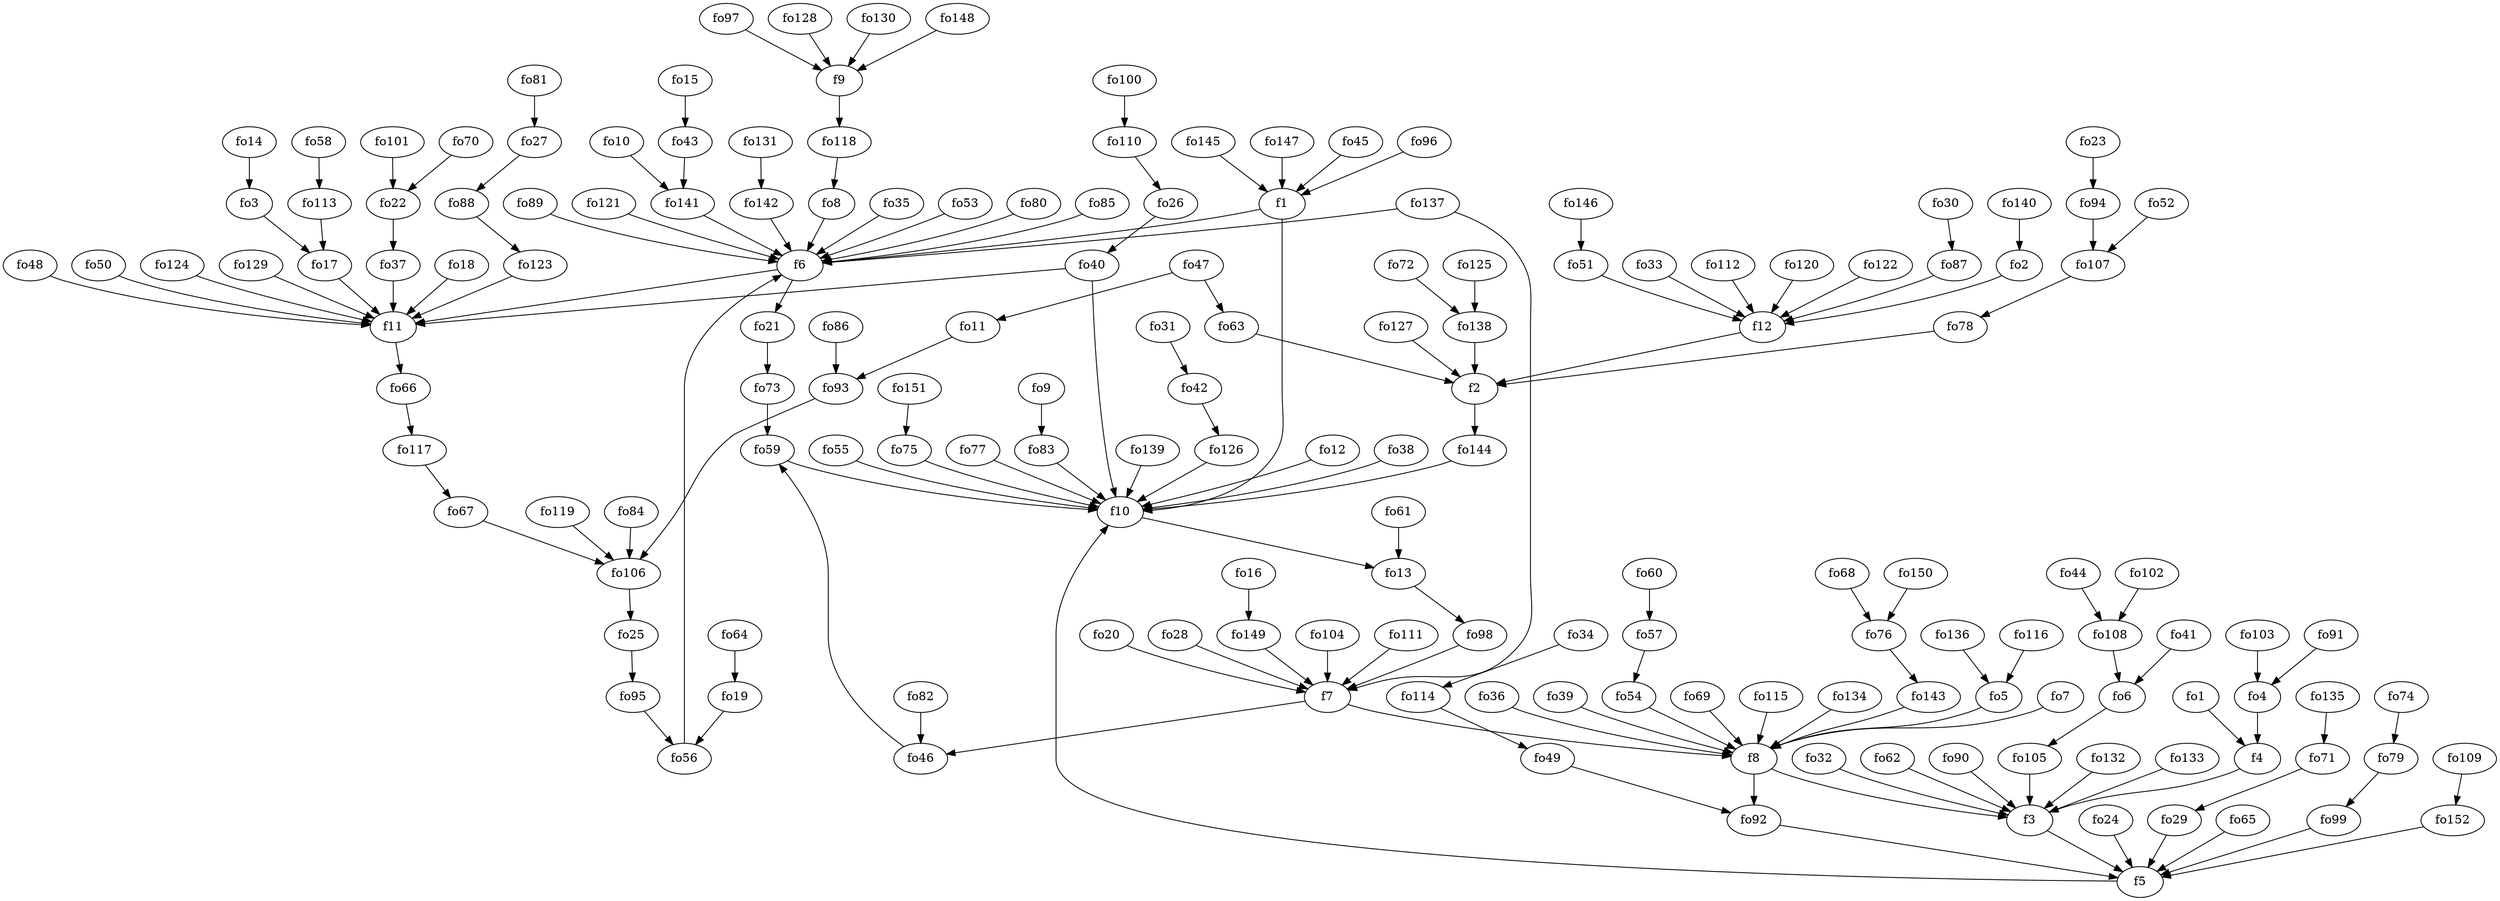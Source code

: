 strict digraph  {
f1;
f2;
f3;
f4;
f5;
f6;
f7;
f8;
f9;
f10;
f11;
f12;
fo1;
fo2;
fo3;
fo4;
fo5;
fo6;
fo7;
fo8;
fo9;
fo10;
fo11;
fo12;
fo13;
fo14;
fo15;
fo16;
fo17;
fo18;
fo19;
fo20;
fo21;
fo22;
fo23;
fo24;
fo25;
fo26;
fo27;
fo28;
fo29;
fo30;
fo31;
fo32;
fo33;
fo34;
fo35;
fo36;
fo37;
fo38;
fo39;
fo40;
fo41;
fo42;
fo43;
fo44;
fo45;
fo46;
fo47;
fo48;
fo49;
fo50;
fo51;
fo52;
fo53;
fo54;
fo55;
fo56;
fo57;
fo58;
fo59;
fo60;
fo61;
fo62;
fo63;
fo64;
fo65;
fo66;
fo67;
fo68;
fo69;
fo70;
fo71;
fo72;
fo73;
fo74;
fo75;
fo76;
fo77;
fo78;
fo79;
fo80;
fo81;
fo82;
fo83;
fo84;
fo85;
fo86;
fo87;
fo88;
fo89;
fo90;
fo91;
fo92;
fo93;
fo94;
fo95;
fo96;
fo97;
fo98;
fo99;
fo100;
fo101;
fo102;
fo103;
fo104;
fo105;
fo106;
fo107;
fo108;
fo109;
fo110;
fo111;
fo112;
fo113;
fo114;
fo115;
fo116;
fo117;
fo118;
fo119;
fo120;
fo121;
fo122;
fo123;
fo124;
fo125;
fo126;
fo127;
fo128;
fo129;
fo130;
fo131;
fo132;
fo133;
fo134;
fo135;
fo136;
fo137;
fo138;
fo139;
fo140;
fo141;
fo142;
fo143;
fo144;
fo145;
fo146;
fo147;
fo148;
fo149;
fo150;
fo151;
fo152;
f1 -> f10  [weight=2];
f1 -> f6  [weight=2];
f2 -> fo144  [weight=2];
f3 -> f5  [weight=2];
f4 -> f3  [weight=2];
f5 -> f10  [weight=2];
f6 -> fo21  [weight=2];
f6 -> f11  [weight=2];
f7 -> fo46  [weight=2];
f7 -> f8  [weight=2];
f8 -> f3  [weight=2];
f8 -> fo92  [weight=2];
f9 -> fo118  [weight=2];
f10 -> fo13  [weight=2];
f11 -> fo66  [weight=2];
f12 -> f2  [weight=2];
fo1 -> f4  [weight=2];
fo2 -> f12  [weight=2];
fo3 -> fo17  [weight=2];
fo4 -> f4  [weight=2];
fo5 -> f8  [weight=2];
fo6 -> fo105  [weight=2];
fo7 -> f8  [weight=2];
fo8 -> f6  [weight=2];
fo9 -> fo83  [weight=2];
fo10 -> fo141  [weight=2];
fo11 -> fo93  [weight=2];
fo12 -> f10  [weight=2];
fo13 -> fo98  [weight=2];
fo14 -> fo3  [weight=2];
fo15 -> fo43  [weight=2];
fo16 -> fo149  [weight=2];
fo17 -> f11  [weight=2];
fo18 -> f11  [weight=2];
fo19 -> fo56  [weight=2];
fo20 -> f7  [weight=2];
fo21 -> fo73  [weight=2];
fo22 -> fo37  [weight=2];
fo23 -> fo94  [weight=2];
fo24 -> f5  [weight=2];
fo25 -> fo95  [weight=2];
fo26 -> fo40  [weight=2];
fo27 -> fo88  [weight=2];
fo28 -> f7  [weight=2];
fo29 -> f5  [weight=2];
fo30 -> fo87  [weight=2];
fo31 -> fo42  [weight=2];
fo32 -> f3  [weight=2];
fo33 -> f12  [weight=2];
fo34 -> fo114  [weight=2];
fo35 -> f6  [weight=2];
fo36 -> f8  [weight=2];
fo37 -> f11  [weight=2];
fo38 -> f10  [weight=2];
fo39 -> f8  [weight=2];
fo40 -> f10  [weight=2];
fo40 -> f11  [weight=2];
fo41 -> fo6  [weight=2];
fo42 -> fo126  [weight=2];
fo43 -> fo141  [weight=2];
fo44 -> fo108  [weight=2];
fo45 -> f1  [weight=2];
fo46 -> fo59  [weight=2];
fo47 -> fo11  [weight=2];
fo47 -> fo63  [weight=2];
fo48 -> f11  [weight=2];
fo49 -> fo92  [weight=2];
fo50 -> f11  [weight=2];
fo51 -> f12  [weight=2];
fo52 -> fo107  [weight=2];
fo53 -> f6  [weight=2];
fo54 -> f8  [weight=2];
fo55 -> f10  [weight=2];
fo56 -> f6  [weight=2];
fo57 -> fo54  [weight=2];
fo58 -> fo113  [weight=2];
fo59 -> f10  [weight=2];
fo60 -> fo57  [weight=2];
fo61 -> fo13  [weight=2];
fo62 -> f3  [weight=2];
fo63 -> f2  [weight=2];
fo64 -> fo19  [weight=2];
fo65 -> f5  [weight=2];
fo66 -> fo117  [weight=2];
fo67 -> fo106  [weight=2];
fo68 -> fo76  [weight=2];
fo69 -> f8  [weight=2];
fo70 -> fo22  [weight=2];
fo71 -> fo29  [weight=2];
fo72 -> fo138  [weight=2];
fo73 -> fo59  [weight=2];
fo74 -> fo79  [weight=2];
fo75 -> f10  [weight=2];
fo76 -> fo143  [weight=2];
fo77 -> f10  [weight=2];
fo78 -> f2  [weight=2];
fo79 -> fo99  [weight=2];
fo80 -> f6  [weight=2];
fo81 -> fo27  [weight=2];
fo82 -> fo46  [weight=2];
fo83 -> f10  [weight=2];
fo84 -> fo106  [weight=2];
fo85 -> f6  [weight=2];
fo86 -> fo93  [weight=2];
fo87 -> f12  [weight=2];
fo88 -> fo123  [weight=2];
fo89 -> f6  [weight=2];
fo90 -> f3  [weight=2];
fo91 -> fo4  [weight=2];
fo92 -> f5  [weight=2];
fo93 -> fo106  [weight=2];
fo94 -> fo107  [weight=2];
fo95 -> fo56  [weight=2];
fo96 -> f1  [weight=2];
fo97 -> f9  [weight=2];
fo98 -> f7  [weight=2];
fo99 -> f5  [weight=2];
fo100 -> fo110  [weight=2];
fo101 -> fo22  [weight=2];
fo102 -> fo108  [weight=2];
fo103 -> fo4  [weight=2];
fo104 -> f7  [weight=2];
fo105 -> f3  [weight=2];
fo106 -> fo25  [weight=2];
fo107 -> fo78  [weight=2];
fo108 -> fo6  [weight=2];
fo109 -> fo152  [weight=2];
fo110 -> fo26  [weight=2];
fo111 -> f7  [weight=2];
fo112 -> f12  [weight=2];
fo113 -> fo17  [weight=2];
fo114 -> fo49  [weight=2];
fo115 -> f8  [weight=2];
fo116 -> fo5  [weight=2];
fo117 -> fo67  [weight=2];
fo118 -> fo8  [weight=2];
fo119 -> fo106  [weight=2];
fo120 -> f12  [weight=2];
fo121 -> f6  [weight=2];
fo122 -> f12  [weight=2];
fo123 -> f11  [weight=2];
fo124 -> f11  [weight=2];
fo125 -> fo138  [weight=2];
fo126 -> f10  [weight=2];
fo127 -> f2  [weight=2];
fo128 -> f9  [weight=2];
fo129 -> f11  [weight=2];
fo130 -> f9  [weight=2];
fo131 -> fo142  [weight=2];
fo132 -> f3  [weight=2];
fo133 -> f3  [weight=2];
fo134 -> f8  [weight=2];
fo135 -> fo71  [weight=2];
fo136 -> fo5  [weight=2];
fo137 -> f7  [weight=2];
fo137 -> f6  [weight=2];
fo138 -> f2  [weight=2];
fo139 -> f10  [weight=2];
fo140 -> fo2  [weight=2];
fo141 -> f6  [weight=2];
fo142 -> f6  [weight=2];
fo143 -> f8  [weight=2];
fo144 -> f10  [weight=2];
fo145 -> f1  [weight=2];
fo146 -> fo51  [weight=2];
fo147 -> f1  [weight=2];
fo148 -> f9  [weight=2];
fo149 -> f7  [weight=2];
fo150 -> fo76  [weight=2];
fo151 -> fo75  [weight=2];
fo152 -> f5  [weight=2];
}
